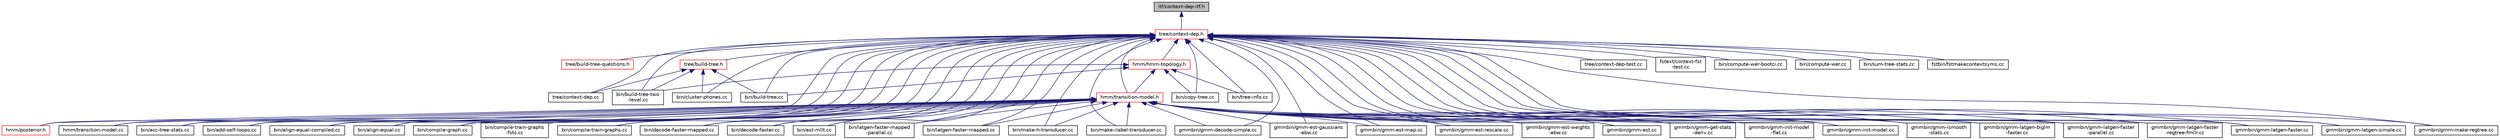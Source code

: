 digraph "itf/context-dep-itf.h"
{
  edge [fontname="Helvetica",fontsize="10",labelfontname="Helvetica",labelfontsize="10"];
  node [fontname="Helvetica",fontsize="10",shape=record];
  Node25 [label="itf/context-dep-itf.h",height=0.2,width=0.4,color="black", fillcolor="grey75", style="filled", fontcolor="black"];
  Node25 -> Node26 [dir="back",color="midnightblue",fontsize="10",style="solid",fontname="Helvetica"];
  Node26 [label="tree/context-dep.h",height=0.2,width=0.4,color="red", fillcolor="white", style="filled",URL="$context-dep_8h.html"];
  Node26 -> Node27 [dir="back",color="midnightblue",fontsize="10",style="solid",fontname="Helvetica"];
  Node27 [label="tree/build-tree-questions.h",height=0.2,width=0.4,color="red", fillcolor="white", style="filled",URL="$build-tree-questions_8h.html"];
  Node26 -> Node30 [dir="back",color="midnightblue",fontsize="10",style="solid",fontname="Helvetica"];
  Node30 [label="tree/build-tree.h",height=0.2,width=0.4,color="red", fillcolor="white", style="filled",URL="$build-tree_8h.html"];
  Node30 -> Node33 [dir="back",color="midnightblue",fontsize="10",style="solid",fontname="Helvetica"];
  Node33 [label="tree/context-dep.cc",height=0.2,width=0.4,color="black", fillcolor="white", style="filled",URL="$context-dep_8cc.html"];
  Node30 -> Node34 [dir="back",color="midnightblue",fontsize="10",style="solid",fontname="Helvetica"];
  Node34 [label="bin/build-tree-two\l-level.cc",height=0.2,width=0.4,color="black", fillcolor="white", style="filled",URL="$build-tree-two-level_8cc.html"];
  Node30 -> Node35 [dir="back",color="midnightblue",fontsize="10",style="solid",fontname="Helvetica"];
  Node35 [label="bin/build-tree.cc",height=0.2,width=0.4,color="black", fillcolor="white", style="filled",URL="$bin_2build-tree_8cc.html"];
  Node30 -> Node36 [dir="back",color="midnightblue",fontsize="10",style="solid",fontname="Helvetica"];
  Node36 [label="bin/cluster-phones.cc",height=0.2,width=0.4,color="black", fillcolor="white", style="filled",URL="$cluster-phones_8cc.html"];
  Node26 -> Node50 [dir="back",color="midnightblue",fontsize="10",style="solid",fontname="Helvetica"];
  Node50 [label="tree/context-dep-test.cc",height=0.2,width=0.4,color="black", fillcolor="white", style="filled",URL="$context-dep-test_8cc.html"];
  Node26 -> Node33 [dir="back",color="midnightblue",fontsize="10",style="solid",fontname="Helvetica"];
  Node26 -> Node51 [dir="back",color="midnightblue",fontsize="10",style="solid",fontname="Helvetica"];
  Node51 [label="hmm/transition-model.h",height=0.2,width=0.4,color="red", fillcolor="white", style="filled",URL="$transition-model_8h.html"];
  Node51 -> Node82 [dir="back",color="midnightblue",fontsize="10",style="solid",fontname="Helvetica"];
  Node82 [label="hmm/posterior.h",height=0.2,width=0.4,color="red", fillcolor="white", style="filled",URL="$posterior_8h.html"];
  Node51 -> Node367 [dir="back",color="midnightblue",fontsize="10",style="solid",fontname="Helvetica"];
  Node367 [label="hmm/transition-model.cc",height=0.2,width=0.4,color="black", fillcolor="white", style="filled",URL="$transition-model_8cc.html"];
  Node51 -> Node39 [dir="back",color="midnightblue",fontsize="10",style="solid",fontname="Helvetica"];
  Node39 [label="bin/acc-tree-stats.cc",height=0.2,width=0.4,color="black", fillcolor="white", style="filled",URL="$acc-tree-stats_8cc.html"];
  Node51 -> Node350 [dir="back",color="midnightblue",fontsize="10",style="solid",fontname="Helvetica"];
  Node350 [label="bin/add-self-loops.cc",height=0.2,width=0.4,color="black", fillcolor="white", style="filled",URL="$add-self-loops_8cc.html"];
  Node51 -> Node386 [dir="back",color="midnightblue",fontsize="10",style="solid",fontname="Helvetica"];
  Node386 [label="bin/align-equal-compiled.cc",height=0.2,width=0.4,color="black", fillcolor="white", style="filled",URL="$align-equal-compiled_8cc.html"];
  Node51 -> Node387 [dir="back",color="midnightblue",fontsize="10",style="solid",fontname="Helvetica"];
  Node387 [label="bin/align-equal.cc",height=0.2,width=0.4,color="black", fillcolor="white", style="filled",URL="$align-equal_8cc.html"];
  Node51 -> Node355 [dir="back",color="midnightblue",fontsize="10",style="solid",fontname="Helvetica"];
  Node355 [label="bin/compile-graph.cc",height=0.2,width=0.4,color="black", fillcolor="white", style="filled",URL="$compile-graph_8cc.html"];
  Node51 -> Node388 [dir="back",color="midnightblue",fontsize="10",style="solid",fontname="Helvetica"];
  Node388 [label="bin/compile-train-graphs\l-fsts.cc",height=0.2,width=0.4,color="black", fillcolor="white", style="filled",URL="$compile-train-graphs-fsts_8cc.html"];
  Node51 -> Node389 [dir="back",color="midnightblue",fontsize="10",style="solid",fontname="Helvetica"];
  Node389 [label="bin/compile-train-graphs.cc",height=0.2,width=0.4,color="black", fillcolor="white", style="filled",URL="$compile-train-graphs_8cc.html"];
  Node51 -> Node370 [dir="back",color="midnightblue",fontsize="10",style="solid",fontname="Helvetica"];
  Node370 [label="bin/decode-faster-mapped.cc",height=0.2,width=0.4,color="black", fillcolor="white", style="filled",URL="$decode-faster-mapped_8cc.html"];
  Node51 -> Node371 [dir="back",color="midnightblue",fontsize="10",style="solid",fontname="Helvetica"];
  Node371 [label="bin/decode-faster.cc",height=0.2,width=0.4,color="black", fillcolor="white", style="filled",URL="$decode-faster_8cc.html"];
  Node51 -> Node406 [dir="back",color="midnightblue",fontsize="10",style="solid",fontname="Helvetica"];
  Node406 [label="bin/est-mllt.cc",height=0.2,width=0.4,color="black", fillcolor="white", style="filled",URL="$est-mllt_8cc.html"];
  Node51 -> Node372 [dir="back",color="midnightblue",fontsize="10",style="solid",fontname="Helvetica"];
  Node372 [label="bin/latgen-faster-mapped\l-parallel.cc",height=0.2,width=0.4,color="black", fillcolor="white", style="filled",URL="$latgen-faster-mapped-parallel_8cc.html"];
  Node51 -> Node373 [dir="back",color="midnightblue",fontsize="10",style="solid",fontname="Helvetica"];
  Node373 [label="bin/latgen-faster-mapped.cc",height=0.2,width=0.4,color="black", fillcolor="white", style="filled",URL="$latgen-faster-mapped_8cc.html"];
  Node51 -> Node356 [dir="back",color="midnightblue",fontsize="10",style="solid",fontname="Helvetica"];
  Node356 [label="bin/make-h-transducer.cc",height=0.2,width=0.4,color="black", fillcolor="white", style="filled",URL="$make-h-transducer_8cc.html"];
  Node51 -> Node357 [dir="back",color="midnightblue",fontsize="10",style="solid",fontname="Helvetica"];
  Node357 [label="bin/make-ilabel-transducer.cc",height=0.2,width=0.4,color="black", fillcolor="white", style="filled",URL="$make-ilabel-transducer_8cc.html"];
  Node51 -> Node66 [dir="back",color="midnightblue",fontsize="10",style="solid",fontname="Helvetica"];
  Node66 [label="gmmbin/gmm-decode-simple.cc",height=0.2,width=0.4,color="black", fillcolor="white", style="filled",URL="$gmm-decode-simple_8cc.html"];
  Node51 -> Node414 [dir="back",color="midnightblue",fontsize="10",style="solid",fontname="Helvetica"];
  Node414 [label="gmmbin/gmm-est-gaussians\l-ebw.cc",height=0.2,width=0.4,color="black", fillcolor="white", style="filled",URL="$gmm-est-gaussians-ebw_8cc.html"];
  Node51 -> Node415 [dir="back",color="midnightblue",fontsize="10",style="solid",fontname="Helvetica"];
  Node415 [label="gmmbin/gmm-est-map.cc",height=0.2,width=0.4,color="black", fillcolor="white", style="filled",URL="$gmm-est-map_8cc.html"];
  Node51 -> Node417 [dir="back",color="midnightblue",fontsize="10",style="solid",fontname="Helvetica"];
  Node417 [label="gmmbin/gmm-est-rescale.cc",height=0.2,width=0.4,color="black", fillcolor="white", style="filled",URL="$gmm-est-rescale_8cc.html"];
  Node51 -> Node418 [dir="back",color="midnightblue",fontsize="10",style="solid",fontname="Helvetica"];
  Node418 [label="gmmbin/gmm-est-weights\l-ebw.cc",height=0.2,width=0.4,color="black", fillcolor="white", style="filled",URL="$gmm-est-weights-ebw_8cc.html"];
  Node51 -> Node419 [dir="back",color="midnightblue",fontsize="10",style="solid",fontname="Helvetica"];
  Node419 [label="gmmbin/gmm-est.cc",height=0.2,width=0.4,color="black", fillcolor="white", style="filled",URL="$gmm-est_8cc.html"];
  Node51 -> Node420 [dir="back",color="midnightblue",fontsize="10",style="solid",fontname="Helvetica"];
  Node420 [label="gmmbin/gmm-get-stats\l-deriv.cc",height=0.2,width=0.4,color="black", fillcolor="white", style="filled",URL="$gmm-get-stats-deriv_8cc.html"];
  Node51 -> Node41 [dir="back",color="midnightblue",fontsize="10",style="solid",fontname="Helvetica"];
  Node41 [label="gmmbin/gmm-init-model\l-flat.cc",height=0.2,width=0.4,color="black", fillcolor="white", style="filled",URL="$gmm-init-model-flat_8cc.html"];
  Node51 -> Node42 [dir="back",color="midnightblue",fontsize="10",style="solid",fontname="Helvetica"];
  Node42 [label="gmmbin/gmm-init-model.cc",height=0.2,width=0.4,color="black", fillcolor="white", style="filled",URL="$gmm-init-model_8cc.html"];
  Node51 -> Node427 [dir="back",color="midnightblue",fontsize="10",style="solid",fontname="Helvetica"];
  Node427 [label="gmmbin/gmm-ismooth\l-stats.cc",height=0.2,width=0.4,color="black", fillcolor="white", style="filled",URL="$gmm-ismooth-stats_8cc.html"];
  Node51 -> Node67 [dir="back",color="midnightblue",fontsize="10",style="solid",fontname="Helvetica"];
  Node67 [label="gmmbin/gmm-latgen-biglm\l-faster.cc",height=0.2,width=0.4,color="black", fillcolor="white", style="filled",URL="$gmm-latgen-biglm-faster_8cc.html"];
  Node51 -> Node68 [dir="back",color="midnightblue",fontsize="10",style="solid",fontname="Helvetica"];
  Node68 [label="gmmbin/gmm-latgen-faster\l-parallel.cc",height=0.2,width=0.4,color="black", fillcolor="white", style="filled",URL="$gmm-latgen-faster-parallel_8cc.html"];
  Node51 -> Node61 [dir="back",color="midnightblue",fontsize="10",style="solid",fontname="Helvetica"];
  Node61 [label="gmmbin/gmm-latgen-faster\l-regtree-fmllr.cc",height=0.2,width=0.4,color="black", fillcolor="white", style="filled",URL="$gmm-latgen-faster-regtree-fmllr_8cc.html"];
  Node51 -> Node69 [dir="back",color="midnightblue",fontsize="10",style="solid",fontname="Helvetica"];
  Node69 [label="gmmbin/gmm-latgen-faster.cc",height=0.2,width=0.4,color="black", fillcolor="white", style="filled",URL="$gmm-latgen-faster_8cc.html"];
  Node51 -> Node71 [dir="back",color="midnightblue",fontsize="10",style="solid",fontname="Helvetica"];
  Node71 [label="gmmbin/gmm-latgen-simple.cc",height=0.2,width=0.4,color="black", fillcolor="white", style="filled",URL="$gmm-latgen-simple_8cc.html"];
  Node51 -> Node428 [dir="back",color="midnightblue",fontsize="10",style="solid",fontname="Helvetica"];
  Node428 [label="gmmbin/gmm-make-regtree.cc",height=0.2,width=0.4,color="black", fillcolor="white", style="filled",URL="$gmm-make-regtree_8cc.html"];
  Node26 -> Node494 [dir="back",color="midnightblue",fontsize="10",style="solid",fontname="Helvetica"];
  Node494 [label="hmm/hmm-topology.h",height=0.2,width=0.4,color="red", fillcolor="white", style="filled",URL="$hmm-topology_8h.html"];
  Node494 -> Node51 [dir="back",color="midnightblue",fontsize="10",style="solid",fontname="Helvetica"];
  Node494 -> Node34 [dir="back",color="midnightblue",fontsize="10",style="solid",fontname="Helvetica"];
  Node494 -> Node35 [dir="back",color="midnightblue",fontsize="10",style="solid",fontname="Helvetica"];
  Node494 -> Node496 [dir="back",color="midnightblue",fontsize="10",style="solid",fontname="Helvetica"];
  Node496 [label="bin/copy-tree.cc",height=0.2,width=0.4,color="black", fillcolor="white", style="filled",URL="$copy-tree_8cc.html"];
  Node494 -> Node497 [dir="back",color="midnightblue",fontsize="10",style="solid",fontname="Helvetica"];
  Node497 [label="bin/tree-info.cc",height=0.2,width=0.4,color="black", fillcolor="white", style="filled",URL="$tree-info_8cc.html"];
  Node26 -> Node82 [dir="back",color="midnightblue",fontsize="10",style="solid",fontname="Helvetica"];
  Node26 -> Node498 [dir="back",color="midnightblue",fontsize="10",style="solid",fontname="Helvetica"];
  Node498 [label="fstext/context-fst\l-test.cc",height=0.2,width=0.4,color="black", fillcolor="white", style="filled",URL="$context-fst-test_8cc.html"];
  Node26 -> Node367 [dir="back",color="midnightblue",fontsize="10",style="solid",fontname="Helvetica"];
  Node26 -> Node39 [dir="back",color="midnightblue",fontsize="10",style="solid",fontname="Helvetica"];
  Node26 -> Node350 [dir="back",color="midnightblue",fontsize="10",style="solid",fontname="Helvetica"];
  Node26 -> Node386 [dir="back",color="midnightblue",fontsize="10",style="solid",fontname="Helvetica"];
  Node26 -> Node387 [dir="back",color="midnightblue",fontsize="10",style="solid",fontname="Helvetica"];
  Node26 -> Node34 [dir="back",color="midnightblue",fontsize="10",style="solid",fontname="Helvetica"];
  Node26 -> Node35 [dir="back",color="midnightblue",fontsize="10",style="solid",fontname="Helvetica"];
  Node26 -> Node36 [dir="back",color="midnightblue",fontsize="10",style="solid",fontname="Helvetica"];
  Node26 -> Node355 [dir="back",color="midnightblue",fontsize="10",style="solid",fontname="Helvetica"];
  Node26 -> Node388 [dir="back",color="midnightblue",fontsize="10",style="solid",fontname="Helvetica"];
  Node26 -> Node389 [dir="back",color="midnightblue",fontsize="10",style="solid",fontname="Helvetica"];
  Node26 -> Node499 [dir="back",color="midnightblue",fontsize="10",style="solid",fontname="Helvetica"];
  Node499 [label="bin/compute-wer-bootci.cc",height=0.2,width=0.4,color="black", fillcolor="white", style="filled",URL="$compute-wer-bootci_8cc.html"];
  Node26 -> Node500 [dir="back",color="midnightblue",fontsize="10",style="solid",fontname="Helvetica"];
  Node500 [label="bin/compute-wer.cc",height=0.2,width=0.4,color="black", fillcolor="white", style="filled",URL="$compute-wer_8cc.html"];
  Node26 -> Node496 [dir="back",color="midnightblue",fontsize="10",style="solid",fontname="Helvetica"];
  Node26 -> Node370 [dir="back",color="midnightblue",fontsize="10",style="solid",fontname="Helvetica"];
  Node26 -> Node371 [dir="back",color="midnightblue",fontsize="10",style="solid",fontname="Helvetica"];
  Node26 -> Node406 [dir="back",color="midnightblue",fontsize="10",style="solid",fontname="Helvetica"];
  Node26 -> Node372 [dir="back",color="midnightblue",fontsize="10",style="solid",fontname="Helvetica"];
  Node26 -> Node373 [dir="back",color="midnightblue",fontsize="10",style="solid",fontname="Helvetica"];
  Node26 -> Node356 [dir="back",color="midnightblue",fontsize="10",style="solid",fontname="Helvetica"];
  Node26 -> Node357 [dir="back",color="midnightblue",fontsize="10",style="solid",fontname="Helvetica"];
  Node26 -> Node40 [dir="back",color="midnightblue",fontsize="10",style="solid",fontname="Helvetica"];
  Node40 [label="bin/sum-tree-stats.cc",height=0.2,width=0.4,color="black", fillcolor="white", style="filled",URL="$sum-tree-stats_8cc.html"];
  Node26 -> Node497 [dir="back",color="midnightblue",fontsize="10",style="solid",fontname="Helvetica"];
  Node26 -> Node501 [dir="back",color="midnightblue",fontsize="10",style="solid",fontname="Helvetica"];
  Node501 [label="fstbin/fstmakecontextsyms.cc",height=0.2,width=0.4,color="black", fillcolor="white", style="filled",URL="$fstmakecontextsyms_8cc.html"];
  Node26 -> Node66 [dir="back",color="midnightblue",fontsize="10",style="solid",fontname="Helvetica"];
  Node26 -> Node414 [dir="back",color="midnightblue",fontsize="10",style="solid",fontname="Helvetica"];
  Node26 -> Node415 [dir="back",color="midnightblue",fontsize="10",style="solid",fontname="Helvetica"];
  Node26 -> Node417 [dir="back",color="midnightblue",fontsize="10",style="solid",fontname="Helvetica"];
  Node26 -> Node418 [dir="back",color="midnightblue",fontsize="10",style="solid",fontname="Helvetica"];
  Node26 -> Node419 [dir="back",color="midnightblue",fontsize="10",style="solid",fontname="Helvetica"];
  Node26 -> Node420 [dir="back",color="midnightblue",fontsize="10",style="solid",fontname="Helvetica"];
  Node26 -> Node41 [dir="back",color="midnightblue",fontsize="10",style="solid",fontname="Helvetica"];
  Node26 -> Node42 [dir="back",color="midnightblue",fontsize="10",style="solid",fontname="Helvetica"];
  Node26 -> Node427 [dir="back",color="midnightblue",fontsize="10",style="solid",fontname="Helvetica"];
  Node26 -> Node67 [dir="back",color="midnightblue",fontsize="10",style="solid",fontname="Helvetica"];
  Node26 -> Node68 [dir="back",color="midnightblue",fontsize="10",style="solid",fontname="Helvetica"];
  Node26 -> Node61 [dir="back",color="midnightblue",fontsize="10",style="solid",fontname="Helvetica"];
  Node26 -> Node69 [dir="back",color="midnightblue",fontsize="10",style="solid",fontname="Helvetica"];
  Node26 -> Node71 [dir="back",color="midnightblue",fontsize="10",style="solid",fontname="Helvetica"];
  Node26 -> Node428 [dir="back",color="midnightblue",fontsize="10",style="solid",fontname="Helvetica"];
}
